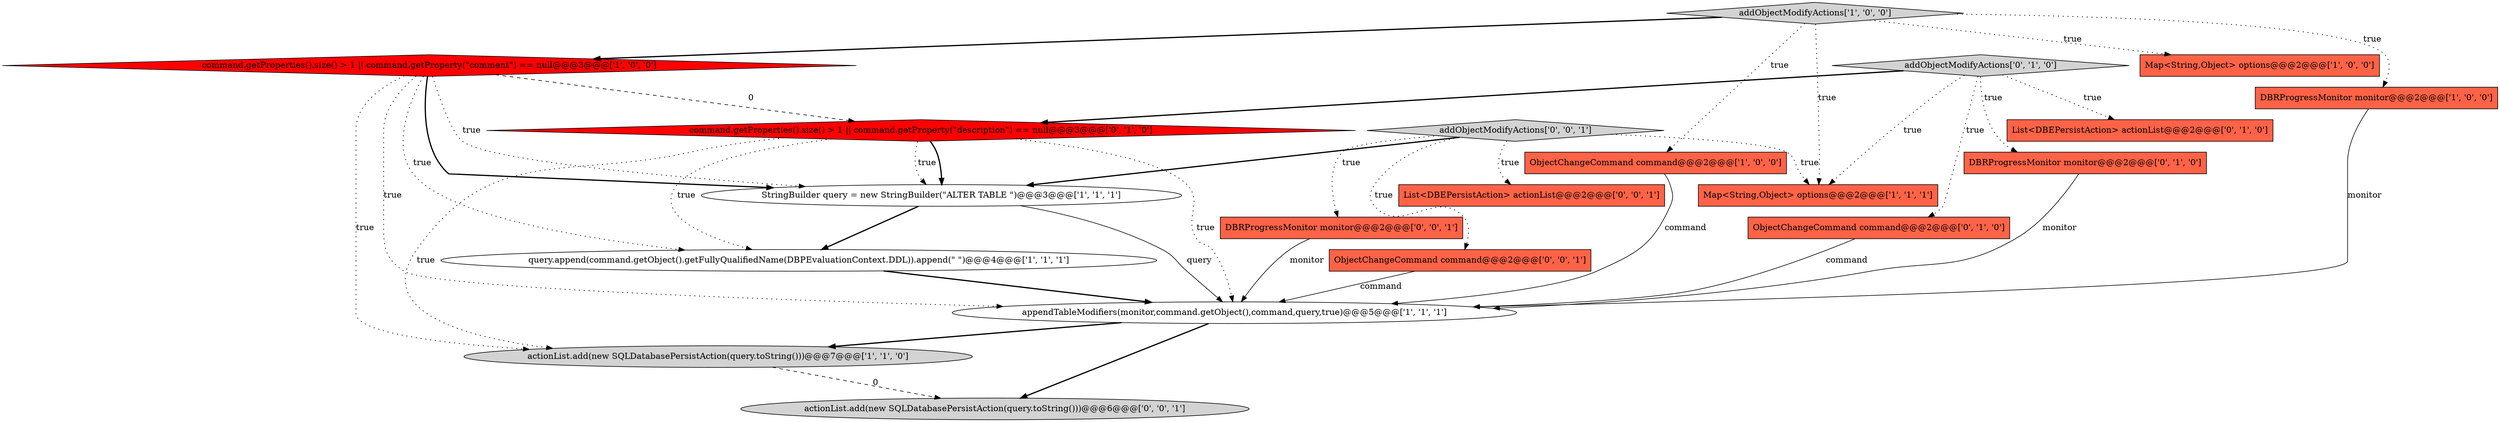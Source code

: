 digraph {
12 [style = filled, label = "ObjectChangeCommand command@@@2@@@['0', '1', '0']", fillcolor = tomato, shape = box image = "AAA0AAABBB2BBB"];
0 [style = filled, label = "DBRProgressMonitor monitor@@@2@@@['1', '0', '0']", fillcolor = tomato, shape = box image = "AAA0AAABBB1BBB"];
18 [style = filled, label = "DBRProgressMonitor monitor@@@2@@@['0', '0', '1']", fillcolor = tomato, shape = box image = "AAA0AAABBB3BBB"];
19 [style = filled, label = "actionList.add(new SQLDatabasePersistAction(query.toString()))@@@6@@@['0', '0', '1']", fillcolor = lightgray, shape = ellipse image = "AAA0AAABBB3BBB"];
11 [style = filled, label = "List<DBEPersistAction> actionList@@@2@@@['0', '1', '0']", fillcolor = tomato, shape = box image = "AAA0AAABBB2BBB"];
17 [style = filled, label = "addObjectModifyActions['0', '0', '1']", fillcolor = lightgray, shape = diamond image = "AAA0AAABBB3BBB"];
13 [style = filled, label = "DBRProgressMonitor monitor@@@2@@@['0', '1', '0']", fillcolor = tomato, shape = box image = "AAA0AAABBB2BBB"];
10 [style = filled, label = "command.getProperties().size() > 1 || command.getProperty(\"description\") == null@@@3@@@['0', '1', '0']", fillcolor = red, shape = diamond image = "AAA1AAABBB2BBB"];
7 [style = filled, label = "Map<String,Object> options@@@2@@@['1', '1', '1']", fillcolor = tomato, shape = box image = "AAA0AAABBB1BBB"];
8 [style = filled, label = "appendTableModifiers(monitor,command.getObject(),command,query,true)@@@5@@@['1', '1', '1']", fillcolor = white, shape = ellipse image = "AAA0AAABBB1BBB"];
3 [style = filled, label = "addObjectModifyActions['1', '0', '0']", fillcolor = lightgray, shape = diamond image = "AAA0AAABBB1BBB"];
16 [style = filled, label = "ObjectChangeCommand command@@@2@@@['0', '0', '1']", fillcolor = tomato, shape = box image = "AAA0AAABBB3BBB"];
6 [style = filled, label = "command.getProperties().size() > 1 || command.getProperty(\"comment\") == null@@@3@@@['1', '0', '0']", fillcolor = red, shape = diamond image = "AAA1AAABBB1BBB"];
4 [style = filled, label = "ObjectChangeCommand command@@@2@@@['1', '0', '0']", fillcolor = tomato, shape = box image = "AAA0AAABBB1BBB"];
5 [style = filled, label = "StringBuilder query = new StringBuilder(\"ALTER TABLE \")@@@3@@@['1', '1', '1']", fillcolor = white, shape = ellipse image = "AAA0AAABBB1BBB"];
1 [style = filled, label = "Map<String,Object> options@@@2@@@['1', '0', '0']", fillcolor = tomato, shape = box image = "AAA0AAABBB1BBB"];
2 [style = filled, label = "query.append(command.getObject().getFullyQualifiedName(DBPEvaluationContext.DDL)).append(\" \")@@@4@@@['1', '1', '1']", fillcolor = white, shape = ellipse image = "AAA0AAABBB1BBB"];
9 [style = filled, label = "actionList.add(new SQLDatabasePersistAction(query.toString()))@@@7@@@['1', '1', '0']", fillcolor = lightgray, shape = ellipse image = "AAA0AAABBB1BBB"];
14 [style = filled, label = "addObjectModifyActions['0', '1', '0']", fillcolor = lightgray, shape = diamond image = "AAA0AAABBB2BBB"];
15 [style = filled, label = "List<DBEPersistAction> actionList@@@2@@@['0', '0', '1']", fillcolor = tomato, shape = box image = "AAA0AAABBB3BBB"];
10->8 [style = dotted, label="true"];
17->5 [style = bold, label=""];
3->7 [style = dotted, label="true"];
14->12 [style = dotted, label="true"];
17->18 [style = dotted, label="true"];
12->8 [style = solid, label="command"];
8->19 [style = bold, label=""];
3->4 [style = dotted, label="true"];
14->10 [style = bold, label=""];
3->6 [style = bold, label=""];
10->9 [style = dotted, label="true"];
0->8 [style = solid, label="monitor"];
10->5 [style = dotted, label="true"];
14->13 [style = dotted, label="true"];
4->8 [style = solid, label="command"];
6->10 [style = dashed, label="0"];
17->16 [style = dotted, label="true"];
9->19 [style = dashed, label="0"];
6->5 [style = bold, label=""];
5->2 [style = bold, label=""];
6->2 [style = dotted, label="true"];
17->15 [style = dotted, label="true"];
10->5 [style = bold, label=""];
13->8 [style = solid, label="monitor"];
6->9 [style = dotted, label="true"];
10->2 [style = dotted, label="true"];
6->8 [style = dotted, label="true"];
18->8 [style = solid, label="monitor"];
14->7 [style = dotted, label="true"];
3->0 [style = dotted, label="true"];
8->9 [style = bold, label=""];
5->8 [style = solid, label="query"];
14->11 [style = dotted, label="true"];
17->7 [style = dotted, label="true"];
16->8 [style = solid, label="command"];
3->1 [style = dotted, label="true"];
2->8 [style = bold, label=""];
6->5 [style = dotted, label="true"];
}
